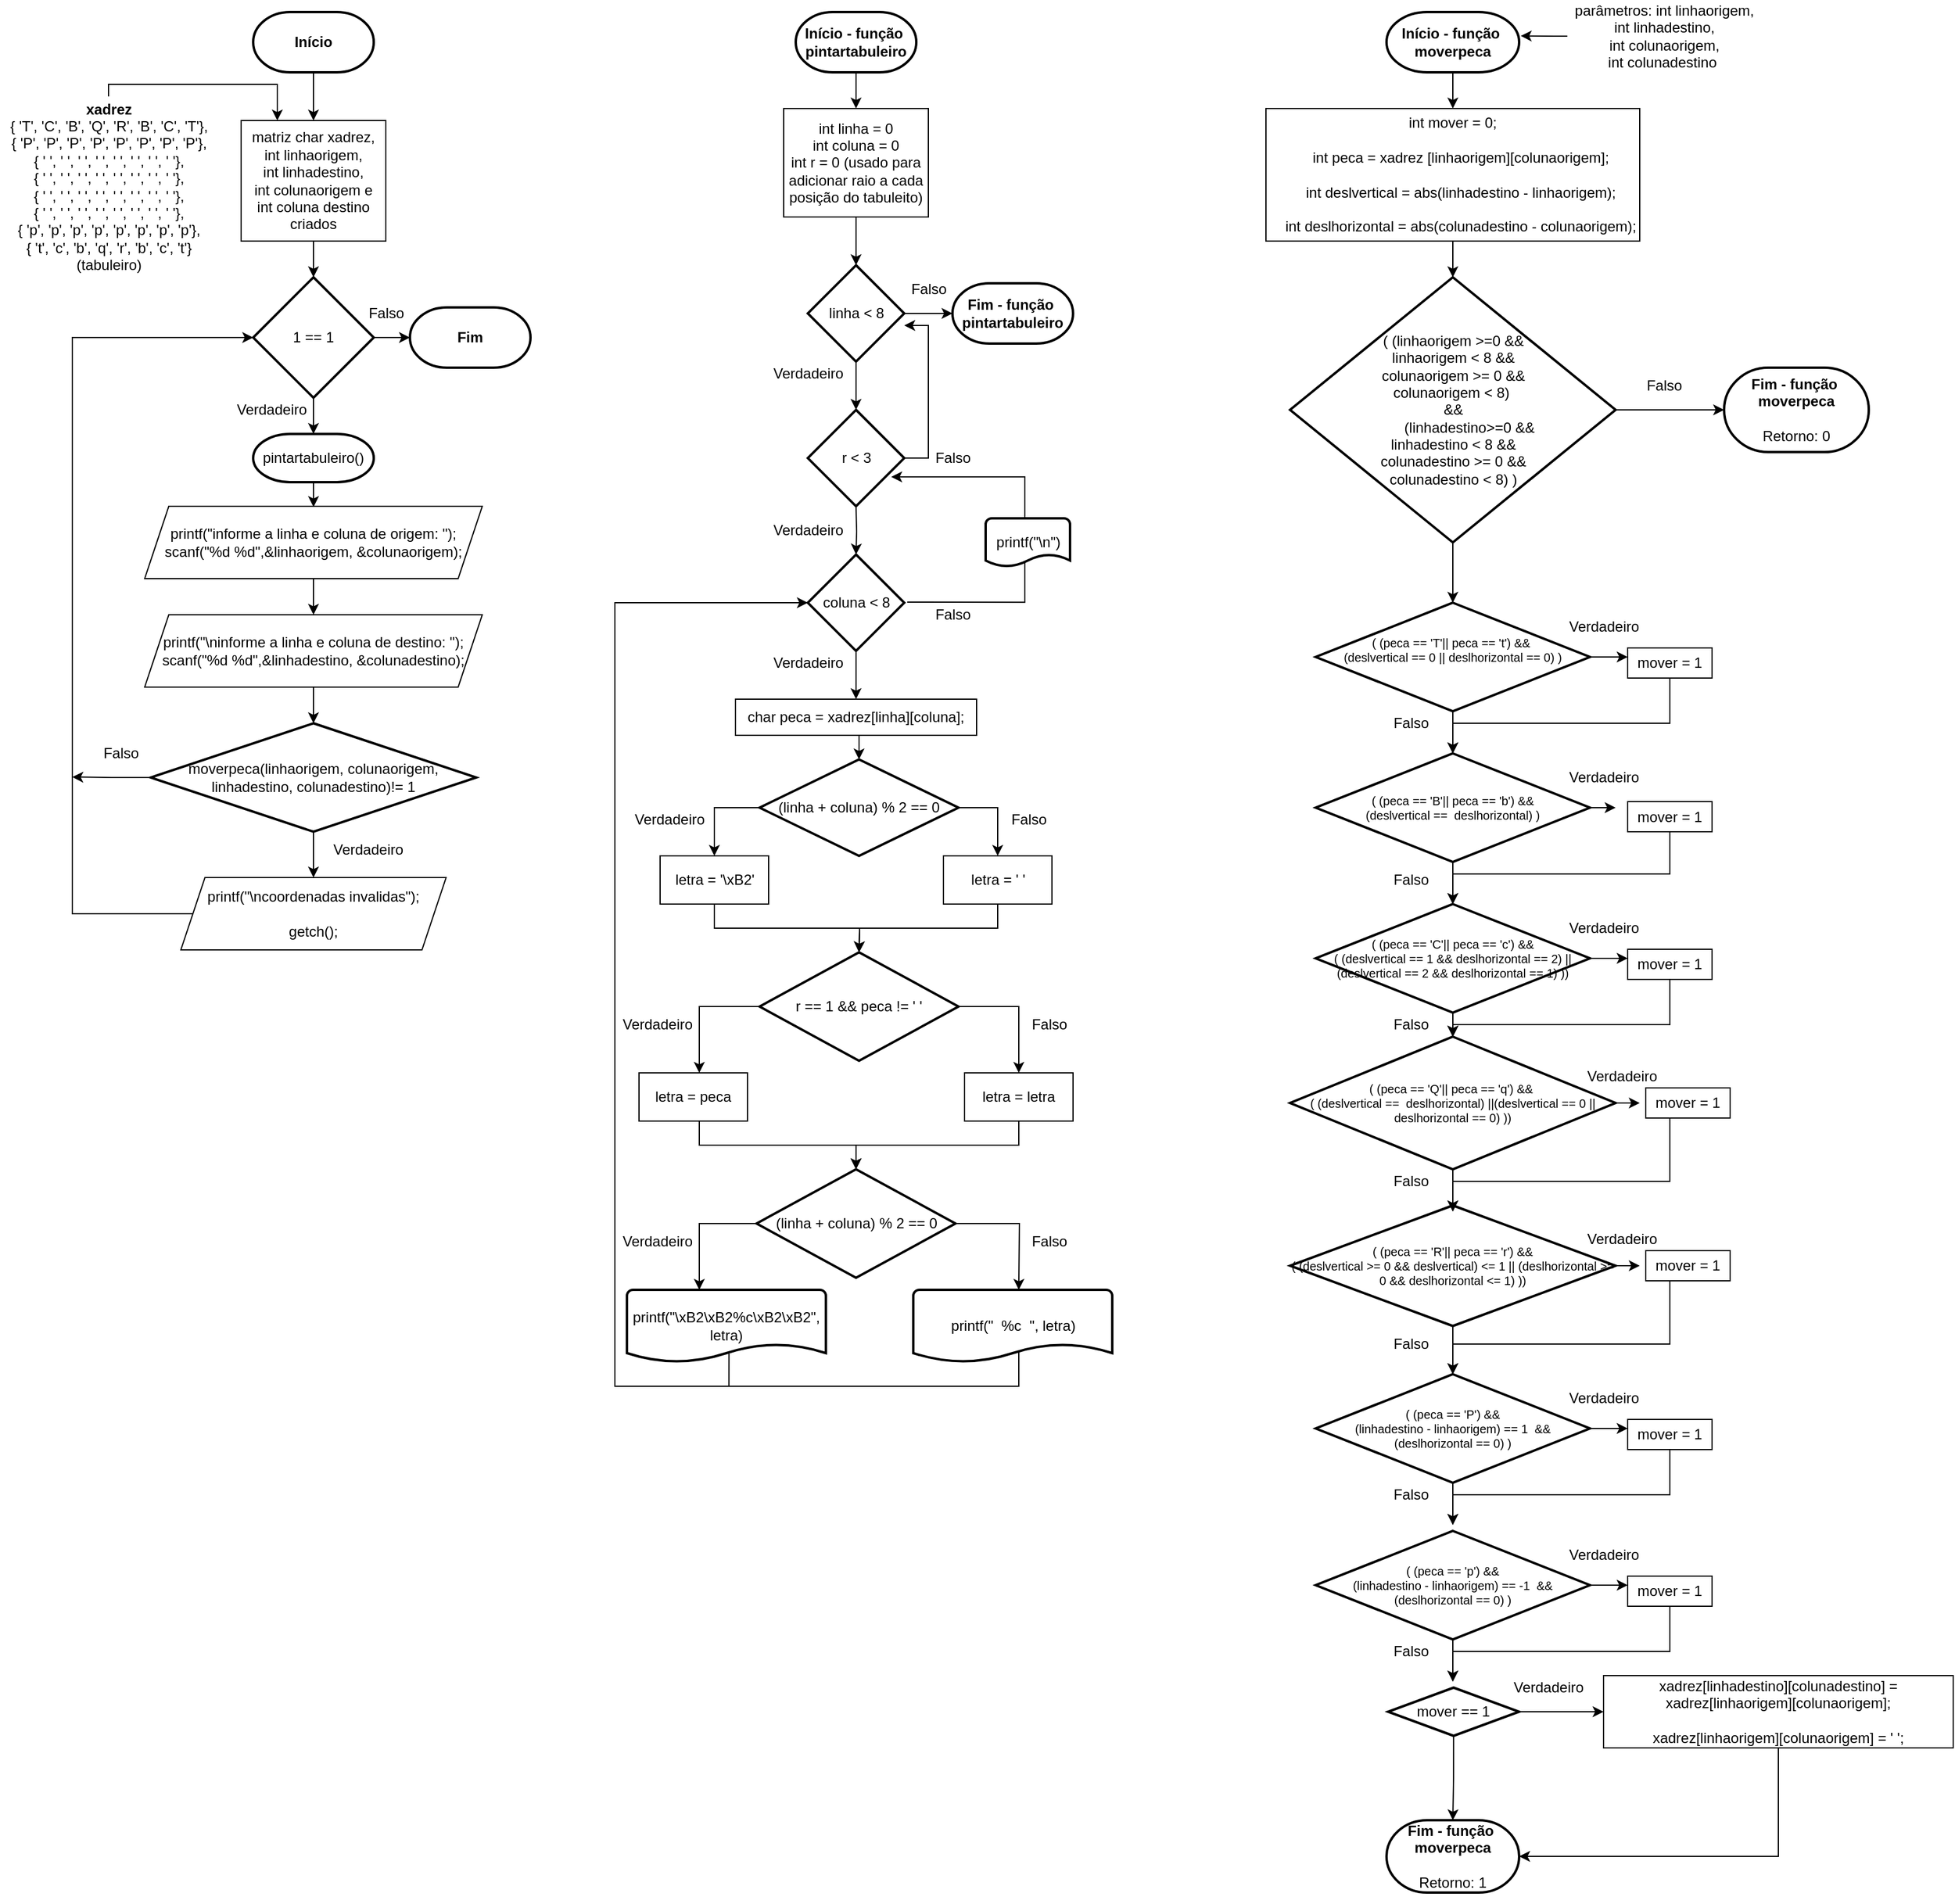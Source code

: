 <mxfile version="15.9.1" type="device"><diagram id="_qucJ-JVsAGRKI1-cx2H" name="Page-1"><mxGraphModel dx="1764" dy="507" grid="1" gridSize="10" guides="1" tooltips="1" connect="1" arrows="1" fold="1" page="1" pageScale="1" pageWidth="850" pageHeight="1100" math="0" shadow="0"><root><mxCell id="0"/><mxCell id="1" parent="0"/><mxCell id="NbGVYUKcepvTB1UyHhG1-5" value="" style="edgeStyle=orthogonalEdgeStyle;rounded=0;orthogonalLoop=1;jettySize=auto;html=1;fontSize=14;" edge="1" parent="1" source="q_wVrN2zJ5YIj5ykxTi8-2" target="NbGVYUKcepvTB1UyHhG1-1"><mxGeometry relative="1" as="geometry"/></mxCell><mxCell id="q_wVrN2zJ5YIj5ykxTi8-2" value="&lt;b&gt;Início&lt;/b&gt;" style="strokeWidth=2;html=1;shape=mxgraph.flowchart.terminator;whiteSpace=wrap;" parent="1" vertex="1"><mxGeometry x="-20" y="30" width="100" height="50" as="geometry"/></mxCell><mxCell id="q_wVrN2zJ5YIj5ykxTi8-3" value="printf(&quot;\xB2\xB2%c\xB2\xB2&quot;, letra)" style="strokeWidth=2;html=1;shape=mxgraph.flowchart.document2;whiteSpace=wrap;size=0.25;" parent="1" vertex="1"><mxGeometry x="290" y="1090" width="165" height="60" as="geometry"/></mxCell><mxCell id="NbGVYUKcepvTB1UyHhG1-208" style="edgeStyle=orthogonalEdgeStyle;rounded=0;orthogonalLoop=1;jettySize=auto;html=1;exitX=0.5;exitY=1;exitDx=0;exitDy=0;entryX=0.5;entryY=0;entryDx=0;entryDy=0;entryPerimeter=0;fontFamily=Helvetica;fontSize=12;endArrow=classic;endFill=1;" edge="1" parent="1" source="NbGVYUKcepvTB1UyHhG1-1" target="NbGVYUKcepvTB1UyHhG1-2"><mxGeometry relative="1" as="geometry"/></mxCell><mxCell id="NbGVYUKcepvTB1UyHhG1-1" value="matriz char xadrez,&lt;br&gt;int linhaorigem,&lt;br&gt;int linhadestino,&lt;br&gt;int colunaorigem e&lt;br&gt;int coluna destino&lt;br&gt;criados" style="rounded=0;whiteSpace=wrap;html=1;" vertex="1" parent="1"><mxGeometry x="-30" y="120" width="120" height="100" as="geometry"/></mxCell><mxCell id="NbGVYUKcepvTB1UyHhG1-210" style="edgeStyle=orthogonalEdgeStyle;rounded=0;orthogonalLoop=1;jettySize=auto;html=1;exitX=0.5;exitY=1;exitDx=0;exitDy=0;exitPerimeter=0;entryX=0.5;entryY=0;entryDx=0;entryDy=0;entryPerimeter=0;fontFamily=Helvetica;fontSize=12;endArrow=classic;endFill=1;" edge="1" parent="1" source="NbGVYUKcepvTB1UyHhG1-2" target="NbGVYUKcepvTB1UyHhG1-209"><mxGeometry relative="1" as="geometry"/></mxCell><mxCell id="NbGVYUKcepvTB1UyHhG1-219" style="edgeStyle=orthogonalEdgeStyle;rounded=0;orthogonalLoop=1;jettySize=auto;html=1;exitX=1;exitY=0.5;exitDx=0;exitDy=0;exitPerimeter=0;entryX=0;entryY=0.5;entryDx=0;entryDy=0;entryPerimeter=0;fontFamily=Helvetica;fontSize=12;endArrow=classic;endFill=1;" edge="1" parent="1" source="NbGVYUKcepvTB1UyHhG1-2" target="NbGVYUKcepvTB1UyHhG1-4"><mxGeometry relative="1" as="geometry"/></mxCell><mxCell id="NbGVYUKcepvTB1UyHhG1-2" value="1 == 1" style="strokeWidth=2;html=1;shape=mxgraph.flowchart.decision;whiteSpace=wrap;" vertex="1" parent="1"><mxGeometry x="-20" y="250" width="100" height="100" as="geometry"/></mxCell><mxCell id="NbGVYUKcepvTB1UyHhG1-4" value="&lt;b&gt;Fim&lt;/b&gt;" style="strokeWidth=2;html=1;shape=mxgraph.flowchart.terminator;whiteSpace=wrap;" vertex="1" parent="1"><mxGeometry x="110" y="275" width="100" height="50" as="geometry"/></mxCell><mxCell id="NbGVYUKcepvTB1UyHhG1-13" style="edgeStyle=orthogonalEdgeStyle;rounded=0;orthogonalLoop=1;jettySize=auto;html=1;exitX=0.5;exitY=1;exitDx=0;exitDy=0;exitPerimeter=0;entryX=0.5;entryY=0;entryDx=0;entryDy=0;entryPerimeter=0;fontFamily=Helvetica;fontSize=12;startArrow=none;" edge="1" parent="1" source="NbGVYUKcepvTB1UyHhG1-14" target="NbGVYUKcepvTB1UyHhG1-12"><mxGeometry relative="1" as="geometry"/></mxCell><mxCell id="NbGVYUKcepvTB1UyHhG1-16" style="edgeStyle=orthogonalEdgeStyle;rounded=0;orthogonalLoop=1;jettySize=auto;html=1;exitX=0.5;exitY=1;exitDx=0;exitDy=0;exitPerimeter=0;entryX=0.5;entryY=0;entryDx=0;entryDy=0;fontFamily=Helvetica;fontSize=12;" edge="1" parent="1" source="NbGVYUKcepvTB1UyHhG1-8" target="NbGVYUKcepvTB1UyHhG1-14"><mxGeometry relative="1" as="geometry"/></mxCell><mxCell id="NbGVYUKcepvTB1UyHhG1-8" value="&lt;b&gt;Início - função&amp;nbsp;&lt;br&gt;pintartabuleiro&lt;/b&gt;" style="strokeWidth=2;html=1;shape=mxgraph.flowchart.terminator;whiteSpace=wrap;" vertex="1" parent="1"><mxGeometry x="430" y="30" width="100" height="50" as="geometry"/></mxCell><mxCell id="NbGVYUKcepvTB1UyHhG1-11" style="edgeStyle=orthogonalEdgeStyle;rounded=0;orthogonalLoop=1;jettySize=auto;html=1;fontFamily=Helvetica;fontSize=12;" edge="1" parent="1" source="NbGVYUKcepvTB1UyHhG1-10"><mxGeometry relative="1" as="geometry"><mxPoint y="120" as="targetPoint"/><Array as="points"><mxPoint x="-140" y="90"/><mxPoint y="90"/><mxPoint y="120"/></Array></mxGeometry></mxCell><mxCell id="NbGVYUKcepvTB1UyHhG1-10" value="&lt;div&gt;&lt;b&gt;xadrez&lt;/b&gt;&lt;br&gt;&lt;/div&gt;&lt;div&gt;{ 'T', 'C', 'B', 'Q', 'R', 'B', 'C', 'T'},&lt;/div&gt;&lt;div&gt;{ 'P', 'P', 'P', 'P', 'P', 'P', 'P', 'P'},&lt;/div&gt;&lt;div&gt;{ ' ', ' ', ' ', ' ', ' ', ' ', ' ', ' '},&lt;/div&gt;&lt;div&gt;{ ' ', ' ', ' ', ' ', ' ', ' ', ' ', ' '},&lt;/div&gt;&lt;div&gt;{ ' ', ' ', ' ', ' ', ' ', ' ', ' ', ' '},&lt;/div&gt;&lt;div&gt;{ ' ', ' ', ' ', ' ', ' ', ' ', ' ', ' '},&lt;/div&gt;&lt;div&gt;{ 'p', 'p', 'p', 'p', 'p', 'p', 'p', 'p'},&lt;/div&gt;&lt;div&gt;{ 't', 'c', 'b', 'q', 'r', 'b', 'c', 't'}&lt;/div&gt;&lt;div&gt;(tabuleiro)&lt;/div&gt;" style="text;html=1;align=center;verticalAlign=middle;resizable=0;points=[];autosize=1;strokeColor=none;fillColor=none;fontSize=12;" vertex="1" parent="1"><mxGeometry x="-230" y="100" width="180" height="150" as="geometry"/></mxCell><mxCell id="NbGVYUKcepvTB1UyHhG1-18" style="edgeStyle=orthogonalEdgeStyle;rounded=0;orthogonalLoop=1;jettySize=auto;html=1;exitX=1;exitY=0.5;exitDx=0;exitDy=0;exitPerimeter=0;fontFamily=Helvetica;fontSize=12;" edge="1" parent="1" source="NbGVYUKcepvTB1UyHhG1-12" target="NbGVYUKcepvTB1UyHhG1-17"><mxGeometry relative="1" as="geometry"/></mxCell><mxCell id="NbGVYUKcepvTB1UyHhG1-21" style="edgeStyle=orthogonalEdgeStyle;rounded=0;orthogonalLoop=1;jettySize=auto;html=1;exitX=0.5;exitY=1;exitDx=0;exitDy=0;exitPerimeter=0;entryX=0.5;entryY=0;entryDx=0;entryDy=0;entryPerimeter=0;fontFamily=Helvetica;fontSize=12;" edge="1" parent="1" source="NbGVYUKcepvTB1UyHhG1-12" target="NbGVYUKcepvTB1UyHhG1-20"><mxGeometry relative="1" as="geometry"/></mxCell><mxCell id="NbGVYUKcepvTB1UyHhG1-12" value="linha &amp;lt; 8" style="strokeWidth=2;html=1;shape=mxgraph.flowchart.decision;" vertex="1" parent="1"><mxGeometry x="440" y="240" width="80" height="80" as="geometry"/></mxCell><mxCell id="NbGVYUKcepvTB1UyHhG1-14" value="int linha = 0&lt;br&gt;int coluna = 0&lt;br&gt;int r = 0 (usado para adicionar raio a cada posição do tabuleito)" style="rounded=0;whiteSpace=wrap;html=1;" vertex="1" parent="1"><mxGeometry x="420" y="110" width="120" height="90" as="geometry"/></mxCell><mxCell id="NbGVYUKcepvTB1UyHhG1-17" value="&lt;b&gt;Fim - função&amp;nbsp;&lt;br&gt;pintartabuleiro&lt;/b&gt;" style="strokeWidth=2;html=1;shape=mxgraph.flowchart.terminator;whiteSpace=wrap;" vertex="1" parent="1"><mxGeometry x="560" y="255" width="100" height="50" as="geometry"/></mxCell><mxCell id="NbGVYUKcepvTB1UyHhG1-19" value="Falso" style="text;html=1;align=center;verticalAlign=middle;resizable=0;points=[];autosize=1;strokeColor=none;fillColor=none;fontSize=12;fontFamily=Helvetica;" vertex="1" parent="1"><mxGeometry x="520" y="250" width="40" height="20" as="geometry"/></mxCell><mxCell id="NbGVYUKcepvTB1UyHhG1-20" value="r &amp;lt; 3" style="strokeWidth=2;html=1;shape=mxgraph.flowchart.decision;" vertex="1" parent="1"><mxGeometry x="440" y="360" width="80" height="80" as="geometry"/></mxCell><mxCell id="NbGVYUKcepvTB1UyHhG1-22" style="edgeStyle=orthogonalEdgeStyle;rounded=0;orthogonalLoop=1;jettySize=auto;html=1;exitX=1;exitY=0.5;exitDx=0;exitDy=0;exitPerimeter=0;fontFamily=Helvetica;fontSize=12;" edge="1" parent="1"><mxGeometry relative="1" as="geometry"><mxPoint x="520" y="400" as="sourcePoint"/><mxPoint x="520" y="290" as="targetPoint"/><Array as="points"><mxPoint x="540" y="400"/><mxPoint x="540" y="290"/></Array></mxGeometry></mxCell><mxCell id="NbGVYUKcepvTB1UyHhG1-24" value="Falso" style="text;html=1;align=center;verticalAlign=middle;resizable=0;points=[];autosize=1;strokeColor=none;fillColor=none;fontSize=12;fontFamily=Helvetica;" vertex="1" parent="1"><mxGeometry x="540" y="390" width="40" height="20" as="geometry"/></mxCell><mxCell id="NbGVYUKcepvTB1UyHhG1-25" style="edgeStyle=orthogonalEdgeStyle;rounded=0;orthogonalLoop=1;jettySize=auto;html=1;exitX=0.5;exitY=1;exitDx=0;exitDy=0;exitPerimeter=0;entryX=0.5;entryY=0;entryDx=0;entryDy=0;entryPerimeter=0;fontFamily=Helvetica;fontSize=12;" edge="1" parent="1" target="NbGVYUKcepvTB1UyHhG1-26"><mxGeometry relative="1" as="geometry"><mxPoint x="480" y="440" as="sourcePoint"/></mxGeometry></mxCell><mxCell id="NbGVYUKcepvTB1UyHhG1-39" style="edgeStyle=orthogonalEdgeStyle;rounded=0;orthogonalLoop=1;jettySize=auto;html=1;exitX=0.5;exitY=1;exitDx=0;exitDy=0;exitPerimeter=0;entryX=0.5;entryY=0;entryDx=0;entryDy=0;fontFamily=Helvetica;fontSize=12;" edge="1" parent="1" source="NbGVYUKcepvTB1UyHhG1-26" target="NbGVYUKcepvTB1UyHhG1-38"><mxGeometry relative="1" as="geometry"/></mxCell><mxCell id="NbGVYUKcepvTB1UyHhG1-26" value="coluna &amp;lt; 8" style="strokeWidth=2;html=1;shape=mxgraph.flowchart.decision;" vertex="1" parent="1"><mxGeometry x="440" y="480" width="80" height="80" as="geometry"/></mxCell><mxCell id="NbGVYUKcepvTB1UyHhG1-27" style="edgeStyle=orthogonalEdgeStyle;rounded=0;orthogonalLoop=1;jettySize=auto;html=1;exitX=1;exitY=0.5;exitDx=0;exitDy=0;exitPerimeter=0;fontFamily=Helvetica;fontSize=12;entryX=0.865;entryY=0.695;entryDx=0;entryDy=0;entryPerimeter=0;" edge="1" parent="1" target="NbGVYUKcepvTB1UyHhG1-20"><mxGeometry relative="1" as="geometry"><mxPoint x="522.5" y="519.55" as="sourcePoint"/><mxPoint x="562.5" y="519.55" as="targetPoint"/><Array as="points"><mxPoint x="620" y="520"/><mxPoint x="620" y="416"/></Array></mxGeometry></mxCell><mxCell id="NbGVYUKcepvTB1UyHhG1-29" value="Falso" style="text;html=1;align=center;verticalAlign=middle;resizable=0;points=[];autosize=1;strokeColor=none;fillColor=none;fontSize=12;fontFamily=Helvetica;" vertex="1" parent="1"><mxGeometry x="540" y="520" width="40" height="20" as="geometry"/></mxCell><mxCell id="NbGVYUKcepvTB1UyHhG1-30" value="Verdadeiro" style="text;html=1;align=center;verticalAlign=middle;resizable=0;points=[];autosize=1;strokeColor=none;fillColor=none;fontSize=12;fontFamily=Helvetica;" vertex="1" parent="1"><mxGeometry x="405" y="320" width="70" height="20" as="geometry"/></mxCell><mxCell id="NbGVYUKcepvTB1UyHhG1-36" value="Verdadeiro" style="text;html=1;align=center;verticalAlign=middle;resizable=0;points=[];autosize=1;strokeColor=none;fillColor=none;fontSize=12;fontFamily=Helvetica;" vertex="1" parent="1"><mxGeometry x="405" y="450" width="70" height="20" as="geometry"/></mxCell><mxCell id="NbGVYUKcepvTB1UyHhG1-37" value="Verdadeiro" style="text;html=1;align=center;verticalAlign=middle;resizable=0;points=[];autosize=1;strokeColor=none;fillColor=none;fontSize=12;fontFamily=Helvetica;" vertex="1" parent="1"><mxGeometry x="405" y="560" width="70" height="20" as="geometry"/></mxCell><mxCell id="NbGVYUKcepvTB1UyHhG1-73" style="edgeStyle=orthogonalEdgeStyle;rounded=0;orthogonalLoop=1;jettySize=auto;html=1;exitX=0.5;exitY=1;exitDx=0;exitDy=0;entryX=0.5;entryY=0;entryDx=0;entryDy=0;entryPerimeter=0;fontFamily=Helvetica;fontSize=12;" edge="1" parent="1" source="NbGVYUKcepvTB1UyHhG1-38" target="NbGVYUKcepvTB1UyHhG1-65"><mxGeometry relative="1" as="geometry"/></mxCell><mxCell id="NbGVYUKcepvTB1UyHhG1-38" value="char peca = xadrez[linha][coluna];" style="whiteSpace=wrap;html=1;fontSize=12;" vertex="1" parent="1"><mxGeometry x="380" y="600" width="200" height="30" as="geometry"/></mxCell><mxCell id="NbGVYUKcepvTB1UyHhG1-43" style="edgeStyle=orthogonalEdgeStyle;rounded=0;orthogonalLoop=1;jettySize=auto;html=1;exitX=0;exitY=0.5;exitDx=0;exitDy=0;exitPerimeter=0;fontFamily=Helvetica;fontSize=12;" edge="1" parent="1" source="NbGVYUKcepvTB1UyHhG1-41"><mxGeometry relative="1" as="geometry"><mxPoint x="350" y="910" as="targetPoint"/><Array as="points"><mxPoint x="350" y="855"/></Array></mxGeometry></mxCell><mxCell id="NbGVYUKcepvTB1UyHhG1-44" style="edgeStyle=orthogonalEdgeStyle;rounded=0;orthogonalLoop=1;jettySize=auto;html=1;exitX=1;exitY=0.5;exitDx=0;exitDy=0;exitPerimeter=0;fontFamily=Helvetica;fontSize=12;entryX=0.5;entryY=0;entryDx=0;entryDy=0;" edge="1" parent="1" source="NbGVYUKcepvTB1UyHhG1-41" target="NbGVYUKcepvTB1UyHhG1-48"><mxGeometry relative="1" as="geometry"><mxPoint x="620" y="910" as="targetPoint"/></mxGeometry></mxCell><mxCell id="NbGVYUKcepvTB1UyHhG1-41" value="r == 1 &amp;amp;&amp;amp; peca != ' '" style="strokeWidth=2;html=1;shape=mxgraph.flowchart.decision;whiteSpace=wrap;" vertex="1" parent="1"><mxGeometry x="400" y="810" width="165" height="90" as="geometry"/></mxCell><mxCell id="NbGVYUKcepvTB1UyHhG1-45" value="Verdadeiro" style="text;html=1;align=center;verticalAlign=middle;resizable=0;points=[];autosize=1;strokeColor=none;fillColor=none;fontSize=12;fontFamily=Helvetica;" vertex="1" parent="1"><mxGeometry x="280" y="860" width="70" height="20" as="geometry"/></mxCell><mxCell id="NbGVYUKcepvTB1UyHhG1-46" value="Falso" style="text;html=1;align=center;verticalAlign=middle;resizable=0;points=[];autosize=1;strokeColor=none;fillColor=none;fontSize=12;fontFamily=Helvetica;" vertex="1" parent="1"><mxGeometry x="620" y="860" width="40" height="20" as="geometry"/></mxCell><mxCell id="NbGVYUKcepvTB1UyHhG1-52" style="edgeStyle=orthogonalEdgeStyle;rounded=0;orthogonalLoop=1;jettySize=auto;html=1;exitX=0.5;exitY=1;exitDx=0;exitDy=0;fontFamily=Helvetica;fontSize=12;" edge="1" parent="1"><mxGeometry relative="1" as="geometry"><mxPoint x="480" y="990" as="targetPoint"/><mxPoint x="380" y="950" as="sourcePoint"/><Array as="points"><mxPoint x="350" y="950"/><mxPoint x="350" y="970"/><mxPoint x="480" y="970"/><mxPoint x="480" y="990"/></Array></mxGeometry></mxCell><mxCell id="NbGVYUKcepvTB1UyHhG1-47" value="letra = peca" style="whiteSpace=wrap;html=1;fontSize=12;" vertex="1" parent="1"><mxGeometry x="300" y="910" width="90" height="40" as="geometry"/></mxCell><mxCell id="NbGVYUKcepvTB1UyHhG1-51" style="edgeStyle=orthogonalEdgeStyle;rounded=0;orthogonalLoop=1;jettySize=auto;html=1;exitX=0.5;exitY=1;exitDx=0;exitDy=0;fontFamily=Helvetica;fontSize=12;" edge="1" parent="1" source="NbGVYUKcepvTB1UyHhG1-48"><mxGeometry relative="1" as="geometry"><mxPoint x="480" y="990" as="targetPoint"/><Array as="points"><mxPoint x="615" y="970"/><mxPoint x="480" y="970"/></Array></mxGeometry></mxCell><mxCell id="NbGVYUKcepvTB1UyHhG1-48" value="letra = letra" style="whiteSpace=wrap;html=1;fontSize=12;" vertex="1" parent="1"><mxGeometry x="570" y="910" width="90" height="40" as="geometry"/></mxCell><mxCell id="NbGVYUKcepvTB1UyHhG1-63" style="edgeStyle=orthogonalEdgeStyle;rounded=0;orthogonalLoop=1;jettySize=auto;html=1;exitX=0;exitY=0.5;exitDx=0;exitDy=0;exitPerimeter=0;fontFamily=Helvetica;fontSize=12;entryX=0.5;entryY=0;entryDx=0;entryDy=0;" edge="1" parent="1" source="NbGVYUKcepvTB1UyHhG1-65" target="NbGVYUKcepvTB1UyHhG1-69"><mxGeometry relative="1" as="geometry"><mxPoint x="362.5" y="730" as="targetPoint"/></mxGeometry></mxCell><mxCell id="NbGVYUKcepvTB1UyHhG1-64" style="edgeStyle=orthogonalEdgeStyle;rounded=0;orthogonalLoop=1;jettySize=auto;html=1;exitX=1;exitY=0.5;exitDx=0;exitDy=0;exitPerimeter=0;fontFamily=Helvetica;fontSize=12;entryX=0.5;entryY=0;entryDx=0;entryDy=0;" edge="1" parent="1" source="NbGVYUKcepvTB1UyHhG1-65" target="NbGVYUKcepvTB1UyHhG1-71"><mxGeometry relative="1" as="geometry"><mxPoint x="602.5" y="730" as="targetPoint"/></mxGeometry></mxCell><mxCell id="NbGVYUKcepvTB1UyHhG1-65" value="(linha + coluna) % 2 == 0" style="strokeWidth=2;html=1;shape=mxgraph.flowchart.decision;whiteSpace=wrap;" vertex="1" parent="1"><mxGeometry x="400" y="650" width="165" height="80" as="geometry"/></mxCell><mxCell id="NbGVYUKcepvTB1UyHhG1-66" value="Verdadeiro" style="text;html=1;align=center;verticalAlign=middle;resizable=0;points=[];autosize=1;strokeColor=none;fillColor=none;fontSize=12;fontFamily=Helvetica;" vertex="1" parent="1"><mxGeometry x="290" y="690" width="70" height="20" as="geometry"/></mxCell><mxCell id="NbGVYUKcepvTB1UyHhG1-67" value="Falso" style="text;html=1;align=center;verticalAlign=middle;resizable=0;points=[];autosize=1;strokeColor=none;fillColor=none;fontSize=12;fontFamily=Helvetica;" vertex="1" parent="1"><mxGeometry x="602.5" y="690" width="40" height="20" as="geometry"/></mxCell><mxCell id="NbGVYUKcepvTB1UyHhG1-68" style="edgeStyle=orthogonalEdgeStyle;rounded=0;orthogonalLoop=1;jettySize=auto;html=1;exitX=0.5;exitY=1;exitDx=0;exitDy=0;fontFamily=Helvetica;fontSize=12;" edge="1" parent="1" source="NbGVYUKcepvTB1UyHhG1-69"><mxGeometry relative="1" as="geometry"><mxPoint x="482.5" y="810" as="targetPoint"/></mxGeometry></mxCell><mxCell id="NbGVYUKcepvTB1UyHhG1-69" value="letra = '\xB2'" style="whiteSpace=wrap;html=1;fontSize=12;" vertex="1" parent="1"><mxGeometry x="317.5" y="730" width="90" height="40" as="geometry"/></mxCell><mxCell id="NbGVYUKcepvTB1UyHhG1-70" style="edgeStyle=orthogonalEdgeStyle;rounded=0;orthogonalLoop=1;jettySize=auto;html=1;exitX=0.5;exitY=1;exitDx=0;exitDy=0;fontFamily=Helvetica;fontSize=12;" edge="1" parent="1" source="NbGVYUKcepvTB1UyHhG1-71"><mxGeometry relative="1" as="geometry"><mxPoint x="482.5" y="810" as="targetPoint"/></mxGeometry></mxCell><mxCell id="NbGVYUKcepvTB1UyHhG1-71" value="letra = ' '" style="whiteSpace=wrap;html=1;fontSize=12;" vertex="1" parent="1"><mxGeometry x="552.5" y="730" width="90" height="40" as="geometry"/></mxCell><mxCell id="NbGVYUKcepvTB1UyHhG1-95" style="edgeStyle=orthogonalEdgeStyle;rounded=0;orthogonalLoop=1;jettySize=auto;html=1;exitX=0;exitY=0.5;exitDx=0;exitDy=0;exitPerimeter=0;fontFamily=Helvetica;fontSize=12;" edge="1" source="NbGVYUKcepvTB1UyHhG1-97" parent="1"><mxGeometry relative="1" as="geometry"><mxPoint x="350" y="1090" as="targetPoint"/><Array as="points"><mxPoint x="350" y="1035"/></Array></mxGeometry></mxCell><mxCell id="NbGVYUKcepvTB1UyHhG1-96" style="edgeStyle=orthogonalEdgeStyle;rounded=0;orthogonalLoop=1;jettySize=auto;html=1;exitX=1;exitY=0.5;exitDx=0;exitDy=0;exitPerimeter=0;fontFamily=Helvetica;fontSize=12;entryX=0.5;entryY=0;entryDx=0;entryDy=0;" edge="1" source="NbGVYUKcepvTB1UyHhG1-97" parent="1"><mxGeometry relative="1" as="geometry"><mxPoint x="615" y="1090" as="targetPoint"/></mxGeometry></mxCell><mxCell id="NbGVYUKcepvTB1UyHhG1-97" value="(linha + coluna) % 2 == 0" style="strokeWidth=2;html=1;shape=mxgraph.flowchart.decision;whiteSpace=wrap;" vertex="1" parent="1"><mxGeometry x="397.5" y="990" width="165" height="90" as="geometry"/></mxCell><mxCell id="NbGVYUKcepvTB1UyHhG1-98" value="Verdadeiro" style="text;html=1;align=center;verticalAlign=middle;resizable=0;points=[];autosize=1;strokeColor=none;fillColor=none;fontSize=12;fontFamily=Helvetica;" vertex="1" parent="1"><mxGeometry x="280" y="1040" width="70" height="20" as="geometry"/></mxCell><mxCell id="NbGVYUKcepvTB1UyHhG1-99" value="Falso" style="text;html=1;align=center;verticalAlign=middle;resizable=0;points=[];autosize=1;strokeColor=none;fillColor=none;fontSize=12;fontFamily=Helvetica;" vertex="1" parent="1"><mxGeometry x="620" y="1040" width="40" height="20" as="geometry"/></mxCell><mxCell id="NbGVYUKcepvTB1UyHhG1-100" style="edgeStyle=orthogonalEdgeStyle;rounded=0;orthogonalLoop=1;jettySize=auto;html=1;fontFamily=Helvetica;fontSize=12;exitX=0.513;exitY=0.883;exitDx=0;exitDy=0;exitPerimeter=0;endArrow=none;endFill=0;" edge="1" parent="1" source="q_wVrN2zJ5YIj5ykxTi8-3"><mxGeometry relative="1" as="geometry"><mxPoint x="360" y="1170" as="targetPoint"/><mxPoint x="350" y="1150" as="sourcePoint"/><Array as="points"><mxPoint x="360" y="1170"/></Array></mxGeometry></mxCell><mxCell id="NbGVYUKcepvTB1UyHhG1-102" style="edgeStyle=orthogonalEdgeStyle;rounded=0;orthogonalLoop=1;jettySize=auto;html=1;exitX=0.5;exitY=1;exitDx=0;exitDy=0;fontFamily=Helvetica;fontSize=12;entryX=0;entryY=0.5;entryDx=0;entryDy=0;entryPerimeter=0;" edge="1" parent="1" target="NbGVYUKcepvTB1UyHhG1-26"><mxGeometry relative="1" as="geometry"><mxPoint x="480" y="1170" as="targetPoint"/><mxPoint x="615" y="1130" as="sourcePoint"/><Array as="points"><mxPoint x="615" y="1170"/><mxPoint x="280" y="1170"/><mxPoint x="280" y="520"/></Array></mxGeometry></mxCell><mxCell id="NbGVYUKcepvTB1UyHhG1-104" value="printf(&quot;&amp;nbsp; %c&amp;nbsp; &quot;, letra)" style="strokeWidth=2;html=1;shape=mxgraph.flowchart.document2;whiteSpace=wrap;size=0.25;" vertex="1" parent="1"><mxGeometry x="527.5" y="1090" width="165" height="60" as="geometry"/></mxCell><mxCell id="NbGVYUKcepvTB1UyHhG1-105" value="printf(&quot;\n&quot;)" style="strokeWidth=2;html=1;shape=mxgraph.flowchart.document2;whiteSpace=wrap;size=0.25;" vertex="1" parent="1"><mxGeometry x="587.5" y="450" width="70" height="40" as="geometry"/></mxCell><mxCell id="NbGVYUKcepvTB1UyHhG1-111" style="edgeStyle=orthogonalEdgeStyle;rounded=0;orthogonalLoop=1;jettySize=auto;html=1;exitX=0.5;exitY=1;exitDx=0;exitDy=0;exitPerimeter=0;entryX=0.5;entryY=0;entryDx=0;entryDy=0;fontFamily=Helvetica;fontSize=12;endArrow=classic;endFill=1;" edge="1" parent="1" source="NbGVYUKcepvTB1UyHhG1-106" target="NbGVYUKcepvTB1UyHhG1-110"><mxGeometry relative="1" as="geometry"/></mxCell><mxCell id="NbGVYUKcepvTB1UyHhG1-106" value="&lt;b&gt;Início - função&amp;nbsp;&lt;/b&gt;&lt;br&gt;&lt;b&gt;moverpeca&lt;/b&gt;" style="strokeWidth=2;html=1;shape=mxgraph.flowchart.terminator;whiteSpace=wrap;" vertex="1" parent="1"><mxGeometry x="920" y="30" width="110" height="50" as="geometry"/></mxCell><mxCell id="NbGVYUKcepvTB1UyHhG1-108" style="edgeStyle=orthogonalEdgeStyle;rounded=0;orthogonalLoop=1;jettySize=auto;html=1;entryX=1.012;entryY=0.396;entryDx=0;entryDy=0;entryPerimeter=0;fontFamily=Helvetica;fontSize=12;endArrow=classic;endFill=1;" edge="1" parent="1" source="NbGVYUKcepvTB1UyHhG1-107" target="NbGVYUKcepvTB1UyHhG1-106"><mxGeometry relative="1" as="geometry"><Array as="points"><mxPoint x="1060" y="50"/><mxPoint x="1060" y="50"/></Array></mxGeometry></mxCell><mxCell id="NbGVYUKcepvTB1UyHhG1-107" value="&lt;span&gt;parâmetros: int linhaorigem,&lt;br&gt;int linhadestino,&lt;br&gt;int colunaorigem,&lt;br&gt;int colunadestino&amp;nbsp;&lt;/span&gt;" style="text;html=1;align=center;verticalAlign=middle;resizable=0;points=[];autosize=1;strokeColor=none;fillColor=none;fontSize=12;fontFamily=Helvetica;" vertex="1" parent="1"><mxGeometry x="1070" y="20" width="160" height="60" as="geometry"/></mxCell><mxCell id="NbGVYUKcepvTB1UyHhG1-114" style="edgeStyle=orthogonalEdgeStyle;rounded=0;orthogonalLoop=1;jettySize=auto;html=1;exitX=0.5;exitY=1;exitDx=0;exitDy=0;entryX=0.5;entryY=0;entryDx=0;entryDy=0;entryPerimeter=0;fontFamily=Helvetica;fontSize=12;endArrow=classic;endFill=1;" edge="1" parent="1" source="NbGVYUKcepvTB1UyHhG1-110" target="NbGVYUKcepvTB1UyHhG1-113"><mxGeometry relative="1" as="geometry"/></mxCell><mxCell id="NbGVYUKcepvTB1UyHhG1-110" value="&lt;div&gt;int mover = 0;&lt;/div&gt;&lt;div&gt;&lt;br&gt;&lt;/div&gt;&lt;div&gt;&amp;nbsp; &amp;nbsp; int peca = xadrez [linhaorigem][colunaorigem];&lt;/div&gt;&lt;div&gt;&lt;br&gt;&lt;/div&gt;&lt;div&gt;&amp;nbsp; &amp;nbsp; int deslvertical = abs(linhadestino - linhaorigem);&lt;/div&gt;&lt;div&gt;&lt;br&gt;&lt;/div&gt;&lt;div&gt;&amp;nbsp; &amp;nbsp; int deslhorizontal = abs(colunadestino - colunaorigem);&lt;/div&gt;" style="rounded=0;whiteSpace=wrap;html=1;" vertex="1" parent="1"><mxGeometry x="820" y="110" width="310" height="110" as="geometry"/></mxCell><mxCell id="NbGVYUKcepvTB1UyHhG1-115" style="edgeStyle=orthogonalEdgeStyle;rounded=0;orthogonalLoop=1;jettySize=auto;html=1;exitX=1;exitY=0.5;exitDx=0;exitDy=0;exitPerimeter=0;fontFamily=Helvetica;fontSize=12;endArrow=classic;endFill=1;" edge="1" parent="1" source="NbGVYUKcepvTB1UyHhG1-113"><mxGeometry relative="1" as="geometry"><mxPoint x="1200" y="360" as="targetPoint"/></mxGeometry></mxCell><mxCell id="NbGVYUKcepvTB1UyHhG1-120" style="edgeStyle=orthogonalEdgeStyle;rounded=0;orthogonalLoop=1;jettySize=auto;html=1;exitX=0.5;exitY=1;exitDx=0;exitDy=0;exitPerimeter=0;fontFamily=Helvetica;fontSize=12;endArrow=classic;endFill=1;" edge="1" parent="1" source="NbGVYUKcepvTB1UyHhG1-113"><mxGeometry relative="1" as="geometry"><mxPoint x="975" y="520" as="targetPoint"/></mxGeometry></mxCell><mxCell id="NbGVYUKcepvTB1UyHhG1-113" value="&lt;div&gt;( (linhaorigem &amp;gt;=0 &amp;amp;&amp;amp;&lt;/div&gt;&lt;div&gt;linhaorigem &amp;lt; 8 &amp;amp;&amp;amp;&lt;/div&gt;&lt;div&gt;colunaorigem &amp;gt;= 0 &amp;amp;&amp;amp;&lt;/div&gt;&lt;div&gt;colunaorigem &amp;lt; 8)&amp;nbsp;&lt;/div&gt;&lt;div&gt;&amp;amp;&amp;amp;&lt;/div&gt;&lt;div&gt;&amp;nbsp; &amp;nbsp; &amp;nbsp; &amp;nbsp; (linhadestino&amp;gt;=0 &amp;amp;&amp;amp;&lt;/div&gt;&lt;div&gt;linhadestino &amp;lt; 8 &amp;amp;&amp;amp;&lt;/div&gt;&lt;div&gt;colunadestino &amp;gt;= 0 &amp;amp;&amp;amp;&lt;/div&gt;&lt;div&gt;colunadestino &amp;lt; 8) )&lt;/div&gt;" style="strokeWidth=2;html=1;shape=mxgraph.flowchart.decision;" vertex="1" parent="1"><mxGeometry x="840" y="250" width="270" height="220" as="geometry"/></mxCell><mxCell id="NbGVYUKcepvTB1UyHhG1-118" value="&lt;b&gt;Fim - função&amp;nbsp;&lt;/b&gt;&lt;br&gt;&lt;b&gt;moverpeca&lt;/b&gt;&lt;br&gt;&lt;br&gt;Retorno: 0" style="strokeWidth=2;html=1;shape=mxgraph.flowchart.terminator;whiteSpace=wrap;" vertex="1" parent="1"><mxGeometry x="1200" y="325" width="120" height="70" as="geometry"/></mxCell><mxCell id="NbGVYUKcepvTB1UyHhG1-119" value="Falso" style="text;html=1;align=center;verticalAlign=middle;resizable=0;points=[];autosize=1;strokeColor=none;fillColor=none;fontSize=12;fontFamily=Helvetica;" vertex="1" parent="1"><mxGeometry x="1130" y="330" width="40" height="20" as="geometry"/></mxCell><mxCell id="NbGVYUKcepvTB1UyHhG1-135" style="edgeStyle=orthogonalEdgeStyle;rounded=0;orthogonalLoop=1;jettySize=auto;html=1;exitX=0.5;exitY=1;exitDx=0;exitDy=0;exitPerimeter=0;entryX=0.5;entryY=0;entryDx=0;entryDy=0;entryPerimeter=0;fontFamily=Helvetica;fontSize=12;endArrow=classic;endFill=1;" edge="1" parent="1" source="NbGVYUKcepvTB1UyHhG1-122" target="NbGVYUKcepvTB1UyHhG1-124"><mxGeometry relative="1" as="geometry"/></mxCell><mxCell id="NbGVYUKcepvTB1UyHhG1-136" style="edgeStyle=orthogonalEdgeStyle;rounded=0;orthogonalLoop=1;jettySize=auto;html=1;exitX=1;exitY=0.5;exitDx=0;exitDy=0;exitPerimeter=0;fontFamily=Helvetica;fontSize=12;endArrow=classic;endFill=1;" edge="1" parent="1" source="NbGVYUKcepvTB1UyHhG1-122"><mxGeometry relative="1" as="geometry"><mxPoint x="1120" y="565" as="targetPoint"/></mxGeometry></mxCell><mxCell id="NbGVYUKcepvTB1UyHhG1-122" value="&lt;div style=&quot;font-size: 10px&quot;&gt;&lt;font style=&quot;font-size: 10px&quot;&gt;( (peca == 'T'|| peca == 't') &amp;amp;&amp;amp;&amp;nbsp;&lt;/font&gt;&lt;/div&gt;&lt;div style=&quot;font-size: 10px&quot;&gt;&lt;font style=&quot;font-size: 10px&quot;&gt;(deslvertical == 0 || deslhorizontal == 0) )&lt;/font&gt;&lt;/div&gt;&lt;div style=&quot;font-size: 10px&quot;&gt;&lt;br&gt;&lt;/div&gt;" style="strokeWidth=2;html=1;shape=mxgraph.flowchart.decision;whiteSpace=wrap;" vertex="1" parent="1"><mxGeometry x="861.25" y="520" width="227.5" height="90" as="geometry"/></mxCell><mxCell id="NbGVYUKcepvTB1UyHhG1-146" style="edgeStyle=orthogonalEdgeStyle;rounded=0;orthogonalLoop=1;jettySize=auto;html=1;exitX=1;exitY=0.5;exitDx=0;exitDy=0;exitPerimeter=0;fontFamily=Helvetica;fontSize=12;endArrow=classic;endFill=1;" edge="1" parent="1" source="NbGVYUKcepvTB1UyHhG1-124"><mxGeometry relative="1" as="geometry"><mxPoint x="1110" y="689.696" as="targetPoint"/></mxGeometry></mxCell><mxCell id="NbGVYUKcepvTB1UyHhG1-124" value="&lt;div style=&quot;font-size: 10px&quot;&gt;&lt;div&gt;( (peca == 'B'|| peca == 'b') &amp;amp;&amp;amp;&lt;/div&gt;&lt;div&gt;(deslvertical ==&amp;nbsp; deslhorizontal) )&lt;/div&gt;&lt;/div&gt;" style="strokeWidth=2;html=1;shape=mxgraph.flowchart.decision;whiteSpace=wrap;" vertex="1" parent="1"><mxGeometry x="861.25" y="645" width="227.5" height="90" as="geometry"/></mxCell><mxCell id="NbGVYUKcepvTB1UyHhG1-168" value="" style="edgeStyle=orthogonalEdgeStyle;rounded=0;orthogonalLoop=1;jettySize=auto;html=1;fontFamily=Helvetica;fontSize=12;endArrow=classic;endFill=1;" edge="1" parent="1" source="NbGVYUKcepvTB1UyHhG1-125" target="NbGVYUKcepvTB1UyHhG1-126"><mxGeometry relative="1" as="geometry"/></mxCell><mxCell id="NbGVYUKcepvTB1UyHhG1-125" value="&lt;div style=&quot;font-size: 10px&quot;&gt;&lt;div&gt;( (peca == 'C'|| peca == 'c') &amp;amp;&amp;amp;&lt;/div&gt;&lt;div&gt;( (deslvertical == 1 &amp;amp;&amp;amp; deslhorizontal == 2) ||(deslvertical == 2 &amp;amp;&amp;amp; deslhorizontal == 1) ))&lt;/div&gt;&lt;/div&gt;" style="strokeWidth=2;html=1;shape=mxgraph.flowchart.decision;whiteSpace=wrap;" vertex="1" parent="1"><mxGeometry x="861.25" y="770" width="227.5" height="90" as="geometry"/></mxCell><mxCell id="NbGVYUKcepvTB1UyHhG1-126" value="&lt;div style=&quot;font-size: 10px&quot;&gt;&lt;div&gt;( (peca == 'Q'|| peca == 'q') &amp;amp;&amp;amp;&amp;nbsp;&lt;/div&gt;&lt;div&gt;( (deslvertical ==&amp;nbsp; deslhorizontal) ||(deslvertical == 0 || deslhorizontal == 0) ))&lt;/div&gt;&lt;/div&gt;" style="strokeWidth=2;html=1;shape=mxgraph.flowchart.decision;whiteSpace=wrap;" vertex="1" parent="1"><mxGeometry x="840" y="880" width="270" height="110" as="geometry"/></mxCell><mxCell id="NbGVYUKcepvTB1UyHhG1-127" value="&lt;div style=&quot;font-size: 10px&quot;&gt;&lt;div&gt;( (peca == 'R'|| peca == 'r') &amp;amp;&amp;amp;&lt;/div&gt;&lt;div&gt;( (deslvertical &amp;gt;= 0 &amp;amp;&amp;amp;&amp;nbsp;deslvertical) &amp;lt;= 1 || (deslhorizontal &amp;gt;= 0 &amp;amp;&amp;amp; deslhorizontal &amp;lt;= 1) ))&lt;/div&gt;&lt;/div&gt;" style="strokeWidth=2;html=1;shape=mxgraph.flowchart.decision;whiteSpace=wrap;" vertex="1" parent="1"><mxGeometry x="840" y="1020" width="270" height="100" as="geometry"/></mxCell><mxCell id="NbGVYUKcepvTB1UyHhG1-128" value="&lt;div style=&quot;font-size: 10px&quot;&gt;&lt;div&gt;( (peca == 'P') &amp;amp;&amp;amp;&lt;/div&gt;&lt;div&gt;(linhadestino - linhaorigem) == 1&amp;nbsp; &amp;amp;&amp;amp; (deslhorizontal == 0) )&lt;/div&gt;&lt;/div&gt;" style="strokeWidth=2;html=1;shape=mxgraph.flowchart.decision;whiteSpace=wrap;" vertex="1" parent="1"><mxGeometry x="861.25" y="1160" width="227.5" height="90" as="geometry"/></mxCell><mxCell id="NbGVYUKcepvTB1UyHhG1-129" value="&lt;div style=&quot;font-size: 10px&quot;&gt;&lt;div&gt;( (peca == 'p') &amp;amp;&amp;amp;&lt;/div&gt;&lt;div&gt;(linhadestino - linhaorigem) == -1&amp;nbsp; &amp;amp;&amp;amp; (deslhorizontal == 0) )&lt;/div&gt;&lt;/div&gt;" style="strokeWidth=2;html=1;shape=mxgraph.flowchart.decision;whiteSpace=wrap;" vertex="1" parent="1"><mxGeometry x="861.25" y="1290" width="227.5" height="90" as="geometry"/></mxCell><mxCell id="NbGVYUKcepvTB1UyHhG1-134" style="edgeStyle=orthogonalEdgeStyle;rounded=0;orthogonalLoop=1;jettySize=auto;html=1;exitX=0.5;exitY=1;exitDx=0;exitDy=0;fontFamily=Helvetica;fontSize=12;endArrow=classic;endFill=1;" edge="1" parent="1" source="NbGVYUKcepvTB1UyHhG1-132" target="NbGVYUKcepvTB1UyHhG1-124"><mxGeometry relative="1" as="geometry"><mxPoint x="1090" y="640" as="targetPoint"/><Array as="points"><mxPoint x="1155" y="620"/><mxPoint x="975" y="620"/></Array></mxGeometry></mxCell><mxCell id="NbGVYUKcepvTB1UyHhG1-132" value="&lt;font style=&quot;font-size: 12px&quot;&gt;mover = 1&lt;/font&gt;" style="whiteSpace=wrap;html=1;labelBackgroundColor=#FFFFFF;fontFamily=Helvetica;fontSize=10;" vertex="1" parent="1"><mxGeometry x="1120" y="557.5" width="70" height="25" as="geometry"/></mxCell><mxCell id="NbGVYUKcepvTB1UyHhG1-137" value="Verdadeiro" style="text;html=1;align=center;verticalAlign=middle;resizable=0;points=[];autosize=1;strokeColor=none;fillColor=none;fontSize=12;fontFamily=Helvetica;" vertex="1" parent="1"><mxGeometry x="1065" y="530" width="70" height="20" as="geometry"/></mxCell><mxCell id="NbGVYUKcepvTB1UyHhG1-138" value="Falso" style="text;html=1;align=center;verticalAlign=middle;resizable=0;points=[];autosize=1;strokeColor=none;fillColor=none;fontSize=12;fontFamily=Helvetica;" vertex="1" parent="1"><mxGeometry x="920" y="610" width="40" height="20" as="geometry"/></mxCell><mxCell id="NbGVYUKcepvTB1UyHhG1-139" style="edgeStyle=orthogonalEdgeStyle;rounded=0;orthogonalLoop=1;jettySize=auto;html=1;exitX=0.5;exitY=1;exitDx=0;exitDy=0;exitPerimeter=0;entryX=0.5;entryY=0;entryDx=0;entryDy=0;entryPerimeter=0;fontFamily=Helvetica;fontSize=12;endArrow=classic;endFill=1;" edge="1" parent="1"><mxGeometry relative="1" as="geometry"><mxPoint x="975" y="735" as="sourcePoint"/><mxPoint x="975" y="770" as="targetPoint"/></mxGeometry></mxCell><mxCell id="NbGVYUKcepvTB1UyHhG1-141" style="edgeStyle=orthogonalEdgeStyle;rounded=0;orthogonalLoop=1;jettySize=auto;html=1;exitX=0.5;exitY=1;exitDx=0;exitDy=0;fontFamily=Helvetica;fontSize=12;endArrow=classic;endFill=1;" edge="1" source="NbGVYUKcepvTB1UyHhG1-142" parent="1"><mxGeometry relative="1" as="geometry"><mxPoint x="975" y="770" as="targetPoint"/><Array as="points"><mxPoint x="1155" y="745"/><mxPoint x="975" y="745"/></Array></mxGeometry></mxCell><mxCell id="NbGVYUKcepvTB1UyHhG1-142" value="&lt;font style=&quot;font-size: 12px&quot;&gt;mover = 1&lt;/font&gt;" style="whiteSpace=wrap;html=1;labelBackgroundColor=#FFFFFF;fontFamily=Helvetica;fontSize=10;" vertex="1" parent="1"><mxGeometry x="1120" y="685" width="70" height="25" as="geometry"/></mxCell><mxCell id="NbGVYUKcepvTB1UyHhG1-143" value="Verdadeiro" style="text;html=1;align=center;verticalAlign=middle;resizable=0;points=[];autosize=1;strokeColor=none;fillColor=none;fontSize=12;fontFamily=Helvetica;" vertex="1" parent="1"><mxGeometry x="1065" y="655" width="70" height="20" as="geometry"/></mxCell><mxCell id="NbGVYUKcepvTB1UyHhG1-147" value="Falso" style="text;html=1;align=center;verticalAlign=middle;resizable=0;points=[];autosize=1;strokeColor=none;fillColor=none;fontSize=12;fontFamily=Helvetica;" vertex="1" parent="1"><mxGeometry x="920" y="740" width="40" height="20" as="geometry"/></mxCell><mxCell id="NbGVYUKcepvTB1UyHhG1-155" style="edgeStyle=orthogonalEdgeStyle;rounded=0;orthogonalLoop=1;jettySize=auto;html=1;exitX=0.5;exitY=1;exitDx=0;exitDy=0;exitPerimeter=0;fontFamily=Helvetica;fontSize=12;endArrow=classic;endFill=1;" edge="1" parent="1"><mxGeometry relative="1" as="geometry"><mxPoint x="975" y="860" as="sourcePoint"/><mxPoint x="975" y="880" as="targetPoint"/></mxGeometry></mxCell><mxCell id="NbGVYUKcepvTB1UyHhG1-156" style="edgeStyle=orthogonalEdgeStyle;rounded=0;orthogonalLoop=1;jettySize=auto;html=1;exitX=1;exitY=0.5;exitDx=0;exitDy=0;exitPerimeter=0;fontFamily=Helvetica;fontSize=12;endArrow=classic;endFill=1;" edge="1" parent="1"><mxGeometry relative="1" as="geometry"><mxPoint x="1088.75" y="815" as="sourcePoint"/><mxPoint x="1120" y="815" as="targetPoint"/></mxGeometry></mxCell><mxCell id="NbGVYUKcepvTB1UyHhG1-157" style="edgeStyle=orthogonalEdgeStyle;rounded=0;orthogonalLoop=1;jettySize=auto;html=1;exitX=0.5;exitY=1;exitDx=0;exitDy=0;fontFamily=Helvetica;fontSize=12;endArrow=classic;endFill=1;" edge="1" parent="1" source="NbGVYUKcepvTB1UyHhG1-158"><mxGeometry relative="1" as="geometry"><mxPoint x="975" y="880" as="targetPoint"/><Array as="points"><mxPoint x="1155" y="870"/><mxPoint x="975" y="870"/></Array></mxGeometry></mxCell><mxCell id="NbGVYUKcepvTB1UyHhG1-158" value="&lt;font style=&quot;font-size: 12px&quot;&gt;mover = 1&lt;/font&gt;" style="whiteSpace=wrap;html=1;labelBackgroundColor=#FFFFFF;fontFamily=Helvetica;fontSize=10;" vertex="1" parent="1"><mxGeometry x="1120" y="807.5" width="70" height="25" as="geometry"/></mxCell><mxCell id="NbGVYUKcepvTB1UyHhG1-159" value="Verdadeiro" style="text;html=1;align=center;verticalAlign=middle;resizable=0;points=[];autosize=1;strokeColor=none;fillColor=none;fontSize=12;fontFamily=Helvetica;" vertex="1" parent="1"><mxGeometry x="1065" y="780" width="70" height="20" as="geometry"/></mxCell><mxCell id="NbGVYUKcepvTB1UyHhG1-160" value="Falso" style="text;html=1;align=center;verticalAlign=middle;resizable=0;points=[];autosize=1;strokeColor=none;fillColor=none;fontSize=12;fontFamily=Helvetica;" vertex="1" parent="1"><mxGeometry x="920" y="860" width="40" height="20" as="geometry"/></mxCell><mxCell id="NbGVYUKcepvTB1UyHhG1-162" style="edgeStyle=orthogonalEdgeStyle;rounded=0;orthogonalLoop=1;jettySize=auto;html=1;exitX=0.5;exitY=1;exitDx=0;exitDy=0;exitPerimeter=0;entryX=0.5;entryY=0;entryDx=0;entryDy=0;entryPerimeter=0;fontFamily=Helvetica;fontSize=12;endArrow=classic;endFill=1;" edge="1" parent="1"><mxGeometry relative="1" as="geometry"><mxPoint x="975" y="990" as="sourcePoint"/><mxPoint x="975" y="1025" as="targetPoint"/></mxGeometry></mxCell><mxCell id="NbGVYUKcepvTB1UyHhG1-163" style="edgeStyle=orthogonalEdgeStyle;rounded=0;orthogonalLoop=1;jettySize=auto;html=1;exitX=1;exitY=0.5;exitDx=0;exitDy=0;exitPerimeter=0;fontFamily=Helvetica;fontSize=12;endArrow=classic;endFill=1;" edge="1" parent="1" source="NbGVYUKcepvTB1UyHhG1-126"><mxGeometry relative="1" as="geometry"><mxPoint x="1088.75" y="945" as="sourcePoint"/><mxPoint x="1130" y="935" as="targetPoint"/></mxGeometry></mxCell><mxCell id="NbGVYUKcepvTB1UyHhG1-164" style="edgeStyle=orthogonalEdgeStyle;rounded=0;orthogonalLoop=1;jettySize=auto;html=1;exitX=0.5;exitY=1;exitDx=0;exitDy=0;fontFamily=Helvetica;fontSize=12;endArrow=classic;endFill=1;" edge="1" parent="1" source="NbGVYUKcepvTB1UyHhG1-165"><mxGeometry relative="1" as="geometry"><mxPoint x="975" y="1025" as="targetPoint"/><Array as="points"><mxPoint x="1155" y="1000"/><mxPoint x="975" y="1000"/></Array></mxGeometry></mxCell><mxCell id="NbGVYUKcepvTB1UyHhG1-165" value="&lt;font style=&quot;font-size: 12px&quot;&gt;mover = 1&lt;/font&gt;" style="whiteSpace=wrap;html=1;labelBackgroundColor=#FFFFFF;fontFamily=Helvetica;fontSize=10;" vertex="1" parent="1"><mxGeometry x="1135" y="922.5" width="70" height="25" as="geometry"/></mxCell><mxCell id="NbGVYUKcepvTB1UyHhG1-166" value="Verdadeiro" style="text;html=1;align=center;verticalAlign=middle;resizable=0;points=[];autosize=1;strokeColor=none;fillColor=none;fontSize=12;fontFamily=Helvetica;" vertex="1" parent="1"><mxGeometry x="1080" y="902.5" width="70" height="20" as="geometry"/></mxCell><mxCell id="NbGVYUKcepvTB1UyHhG1-167" value="Falso" style="text;html=1;align=center;verticalAlign=middle;resizable=0;points=[];autosize=1;strokeColor=none;fillColor=none;fontSize=12;fontFamily=Helvetica;" vertex="1" parent="1"><mxGeometry x="920" y="990" width="40" height="20" as="geometry"/></mxCell><mxCell id="NbGVYUKcepvTB1UyHhG1-170" style="edgeStyle=orthogonalEdgeStyle;rounded=0;orthogonalLoop=1;jettySize=auto;html=1;exitX=0.5;exitY=1;exitDx=0;exitDy=0;exitPerimeter=0;entryX=0.5;entryY=0;entryDx=0;entryDy=0;entryPerimeter=0;fontFamily=Helvetica;fontSize=12;endArrow=classic;endFill=1;" edge="1" parent="1" source="NbGVYUKcepvTB1UyHhG1-127"><mxGeometry relative="1" as="geometry"><mxPoint x="975" y="1125" as="sourcePoint"/><mxPoint x="975" y="1160" as="targetPoint"/></mxGeometry></mxCell><mxCell id="NbGVYUKcepvTB1UyHhG1-171" style="edgeStyle=orthogonalEdgeStyle;rounded=0;orthogonalLoop=1;jettySize=auto;html=1;exitX=1;exitY=0.5;exitDx=0;exitDy=0;exitPerimeter=0;fontFamily=Helvetica;fontSize=12;endArrow=classic;endFill=1;" edge="1" parent="1"><mxGeometry relative="1" as="geometry"><mxPoint x="1110" y="1070" as="sourcePoint"/><mxPoint x="1130" y="1070" as="targetPoint"/></mxGeometry></mxCell><mxCell id="NbGVYUKcepvTB1UyHhG1-172" style="edgeStyle=orthogonalEdgeStyle;rounded=0;orthogonalLoop=1;jettySize=auto;html=1;exitX=0.5;exitY=1;exitDx=0;exitDy=0;fontFamily=Helvetica;fontSize=12;endArrow=classic;endFill=1;" edge="1" source="NbGVYUKcepvTB1UyHhG1-173" parent="1"><mxGeometry relative="1" as="geometry"><mxPoint x="975" y="1160" as="targetPoint"/><Array as="points"><mxPoint x="1155" y="1135"/><mxPoint x="975" y="1135"/></Array></mxGeometry></mxCell><mxCell id="NbGVYUKcepvTB1UyHhG1-173" value="&lt;font style=&quot;font-size: 12px&quot;&gt;mover = 1&lt;/font&gt;" style="whiteSpace=wrap;html=1;labelBackgroundColor=#FFFFFF;fontFamily=Helvetica;fontSize=10;" vertex="1" parent="1"><mxGeometry x="1135" y="1057.5" width="70" height="25" as="geometry"/></mxCell><mxCell id="NbGVYUKcepvTB1UyHhG1-174" value="Verdadeiro" style="text;html=1;align=center;verticalAlign=middle;resizable=0;points=[];autosize=1;strokeColor=none;fillColor=none;fontSize=12;fontFamily=Helvetica;" vertex="1" parent="1"><mxGeometry x="1080" y="1037.5" width="70" height="20" as="geometry"/></mxCell><mxCell id="NbGVYUKcepvTB1UyHhG1-175" value="Falso" style="text;html=1;align=center;verticalAlign=middle;resizable=0;points=[];autosize=1;strokeColor=none;fillColor=none;fontSize=12;fontFamily=Helvetica;" vertex="1" parent="1"><mxGeometry x="920" y="1125" width="40" height="20" as="geometry"/></mxCell><mxCell id="NbGVYUKcepvTB1UyHhG1-182" style="edgeStyle=orthogonalEdgeStyle;rounded=0;orthogonalLoop=1;jettySize=auto;html=1;exitX=0.5;exitY=1;exitDx=0;exitDy=0;exitPerimeter=0;entryX=0.5;entryY=0;entryDx=0;entryDy=0;entryPerimeter=0;fontFamily=Helvetica;fontSize=12;endArrow=classic;endFill=1;" edge="1" parent="1"><mxGeometry relative="1" as="geometry"><mxPoint x="975" y="1250" as="sourcePoint"/><mxPoint x="975" y="1285" as="targetPoint"/></mxGeometry></mxCell><mxCell id="NbGVYUKcepvTB1UyHhG1-183" style="edgeStyle=orthogonalEdgeStyle;rounded=0;orthogonalLoop=1;jettySize=auto;html=1;exitX=1;exitY=0.5;exitDx=0;exitDy=0;exitPerimeter=0;fontFamily=Helvetica;fontSize=12;endArrow=classic;endFill=1;" edge="1" parent="1"><mxGeometry relative="1" as="geometry"><mxPoint x="1088.75" y="1205" as="sourcePoint"/><mxPoint x="1120" y="1205" as="targetPoint"/></mxGeometry></mxCell><mxCell id="NbGVYUKcepvTB1UyHhG1-184" style="edgeStyle=orthogonalEdgeStyle;rounded=0;orthogonalLoop=1;jettySize=auto;html=1;exitX=0.5;exitY=1;exitDx=0;exitDy=0;fontFamily=Helvetica;fontSize=12;endArrow=classic;endFill=1;" edge="1" parent="1" source="NbGVYUKcepvTB1UyHhG1-185"><mxGeometry relative="1" as="geometry"><mxPoint x="975" y="1285" as="targetPoint"/><Array as="points"><mxPoint x="1155" y="1260"/><mxPoint x="975" y="1260"/></Array></mxGeometry></mxCell><mxCell id="NbGVYUKcepvTB1UyHhG1-185" value="&lt;font style=&quot;font-size: 12px&quot;&gt;mover = 1&lt;/font&gt;" style="whiteSpace=wrap;html=1;labelBackgroundColor=#FFFFFF;fontFamily=Helvetica;fontSize=10;" vertex="1" parent="1"><mxGeometry x="1120" y="1197.5" width="70" height="25" as="geometry"/></mxCell><mxCell id="NbGVYUKcepvTB1UyHhG1-186" value="Verdadeiro" style="text;html=1;align=center;verticalAlign=middle;resizable=0;points=[];autosize=1;strokeColor=none;fillColor=none;fontSize=12;fontFamily=Helvetica;" vertex="1" parent="1"><mxGeometry x="1065" y="1170" width="70" height="20" as="geometry"/></mxCell><mxCell id="NbGVYUKcepvTB1UyHhG1-187" value="Falso" style="text;html=1;align=center;verticalAlign=middle;resizable=0;points=[];autosize=1;strokeColor=none;fillColor=none;fontSize=12;fontFamily=Helvetica;" vertex="1" parent="1"><mxGeometry x="920" y="1250" width="40" height="20" as="geometry"/></mxCell><mxCell id="NbGVYUKcepvTB1UyHhG1-194" style="edgeStyle=orthogonalEdgeStyle;rounded=0;orthogonalLoop=1;jettySize=auto;html=1;exitX=0.5;exitY=1;exitDx=0;exitDy=0;exitPerimeter=0;entryX=0.5;entryY=0;entryDx=0;entryDy=0;entryPerimeter=0;fontFamily=Helvetica;fontSize=12;endArrow=classic;endFill=1;" edge="1" parent="1"><mxGeometry relative="1" as="geometry"><mxPoint x="975" y="1380" as="sourcePoint"/><mxPoint x="975" y="1415" as="targetPoint"/></mxGeometry></mxCell><mxCell id="NbGVYUKcepvTB1UyHhG1-195" style="edgeStyle=orthogonalEdgeStyle;rounded=0;orthogonalLoop=1;jettySize=auto;html=1;exitX=1;exitY=0.5;exitDx=0;exitDy=0;exitPerimeter=0;fontFamily=Helvetica;fontSize=12;endArrow=classic;endFill=1;" edge="1" parent="1"><mxGeometry relative="1" as="geometry"><mxPoint x="1088.75" y="1335" as="sourcePoint"/><mxPoint x="1120" y="1335" as="targetPoint"/></mxGeometry></mxCell><mxCell id="NbGVYUKcepvTB1UyHhG1-196" style="edgeStyle=orthogonalEdgeStyle;rounded=0;orthogonalLoop=1;jettySize=auto;html=1;exitX=0.5;exitY=1;exitDx=0;exitDy=0;fontFamily=Helvetica;fontSize=12;endArrow=classic;endFill=1;" edge="1" parent="1" source="NbGVYUKcepvTB1UyHhG1-197"><mxGeometry relative="1" as="geometry"><mxPoint x="975" y="1415" as="targetPoint"/><Array as="points"><mxPoint x="1155" y="1390"/><mxPoint x="975" y="1390"/></Array></mxGeometry></mxCell><mxCell id="NbGVYUKcepvTB1UyHhG1-197" value="&lt;font style=&quot;font-size: 12px&quot;&gt;mover = 1&lt;/font&gt;" style="whiteSpace=wrap;html=1;labelBackgroundColor=#FFFFFF;fontFamily=Helvetica;fontSize=10;" vertex="1" parent="1"><mxGeometry x="1120" y="1327.5" width="70" height="25" as="geometry"/></mxCell><mxCell id="NbGVYUKcepvTB1UyHhG1-198" value="Verdadeiro" style="text;html=1;align=center;verticalAlign=middle;resizable=0;points=[];autosize=1;strokeColor=none;fillColor=none;fontSize=12;fontFamily=Helvetica;" vertex="1" parent="1"><mxGeometry x="1065" y="1300" width="70" height="20" as="geometry"/></mxCell><mxCell id="NbGVYUKcepvTB1UyHhG1-199" value="Falso" style="text;html=1;align=center;verticalAlign=middle;resizable=0;points=[];autosize=1;strokeColor=none;fillColor=none;fontSize=12;fontFamily=Helvetica;" vertex="1" parent="1"><mxGeometry x="920" y="1380" width="40" height="20" as="geometry"/></mxCell><mxCell id="NbGVYUKcepvTB1UyHhG1-202" style="edgeStyle=orthogonalEdgeStyle;rounded=0;orthogonalLoop=1;jettySize=auto;html=1;exitX=1;exitY=0.5;exitDx=0;exitDy=0;exitPerimeter=0;entryX=0;entryY=0.5;entryDx=0;entryDy=0;fontFamily=Helvetica;fontSize=12;endArrow=classic;endFill=1;" edge="1" parent="1" source="NbGVYUKcepvTB1UyHhG1-200" target="NbGVYUKcepvTB1UyHhG1-201"><mxGeometry relative="1" as="geometry"/></mxCell><mxCell id="NbGVYUKcepvTB1UyHhG1-205" style="edgeStyle=orthogonalEdgeStyle;rounded=0;orthogonalLoop=1;jettySize=auto;html=1;exitX=0.5;exitY=1;exitDx=0;exitDy=0;exitPerimeter=0;entryX=0.5;entryY=0;entryDx=0;entryDy=0;entryPerimeter=0;fontFamily=Helvetica;fontSize=12;endArrow=classic;endFill=1;" edge="1" parent="1" source="NbGVYUKcepvTB1UyHhG1-200" target="NbGVYUKcepvTB1UyHhG1-204"><mxGeometry relative="1" as="geometry"/></mxCell><mxCell id="NbGVYUKcepvTB1UyHhG1-200" value="&lt;div&gt;&lt;div&gt;mover == 1&lt;/div&gt;&lt;/div&gt;" style="strokeWidth=2;html=1;shape=mxgraph.flowchart.decision;whiteSpace=wrap;" vertex="1" parent="1"><mxGeometry x="921.25" y="1420" width="108.75" height="40" as="geometry"/></mxCell><mxCell id="NbGVYUKcepvTB1UyHhG1-206" style="edgeStyle=orthogonalEdgeStyle;rounded=0;orthogonalLoop=1;jettySize=auto;html=1;exitX=0.5;exitY=1;exitDx=0;exitDy=0;entryX=1;entryY=0.5;entryDx=0;entryDy=0;entryPerimeter=0;fontFamily=Helvetica;fontSize=12;endArrow=classic;endFill=1;" edge="1" parent="1" source="NbGVYUKcepvTB1UyHhG1-201" target="NbGVYUKcepvTB1UyHhG1-204"><mxGeometry relative="1" as="geometry"/></mxCell><mxCell id="NbGVYUKcepvTB1UyHhG1-201" value="&lt;div&gt;xadrez[linhadestino][colunadestino] = xadrez[linhaorigem][colunaorigem];&lt;/div&gt;&lt;div&gt;&lt;br&gt;&lt;/div&gt;&lt;div&gt;xadrez[linhaorigem][colunaorigem] = ' ';&lt;/div&gt;" style="rounded=0;whiteSpace=wrap;html=1;" vertex="1" parent="1"><mxGeometry x="1100" y="1410" width="290" height="60" as="geometry"/></mxCell><mxCell id="NbGVYUKcepvTB1UyHhG1-203" value="Verdadeiro" style="text;html=1;align=center;verticalAlign=middle;resizable=0;points=[];autosize=1;strokeColor=none;fillColor=none;fontSize=12;fontFamily=Helvetica;" vertex="1" parent="1"><mxGeometry x="1018.75" y="1410" width="70" height="20" as="geometry"/></mxCell><mxCell id="NbGVYUKcepvTB1UyHhG1-204" value="&lt;b&gt;Fim - função&amp;nbsp;&lt;/b&gt;&lt;br&gt;&lt;b&gt;moverpeca&lt;/b&gt;&lt;br&gt;&lt;br&gt;Retorno: 1" style="strokeWidth=2;html=1;shape=mxgraph.flowchart.terminator;whiteSpace=wrap;" vertex="1" parent="1"><mxGeometry x="920" y="1530" width="110" height="60" as="geometry"/></mxCell><mxCell id="NbGVYUKcepvTB1UyHhG1-207" style="edgeStyle=orthogonalEdgeStyle;rounded=0;orthogonalLoop=1;jettySize=auto;html=1;exitX=0.5;exitY=1;exitDx=0;exitDy=0;exitPerimeter=0;fontFamily=Helvetica;fontSize=12;endArrow=classic;endFill=1;" edge="1" parent="1" source="NbGVYUKcepvTB1UyHhG1-204" target="NbGVYUKcepvTB1UyHhG1-204"><mxGeometry relative="1" as="geometry"/></mxCell><mxCell id="NbGVYUKcepvTB1UyHhG1-213" style="edgeStyle=orthogonalEdgeStyle;rounded=0;orthogonalLoop=1;jettySize=auto;html=1;exitX=0.5;exitY=1;exitDx=0;exitDy=0;exitPerimeter=0;entryX=0.462;entryY=0.01;entryDx=0;entryDy=0;entryPerimeter=0;fontFamily=Helvetica;fontSize=12;endArrow=classic;endFill=1;" edge="1" parent="1" source="NbGVYUKcepvTB1UyHhG1-209"><mxGeometry relative="1" as="geometry"><mxPoint x="30.06" y="440.6" as="targetPoint"/></mxGeometry></mxCell><mxCell id="NbGVYUKcepvTB1UyHhG1-209" value="pintartabuleiro()" style="strokeWidth=2;html=1;shape=mxgraph.flowchart.terminator;whiteSpace=wrap;labelBackgroundColor=#FFFFFF;fontFamily=Helvetica;fontSize=12;" vertex="1" parent="1"><mxGeometry x="-20" y="380" width="100" height="40" as="geometry"/></mxCell><mxCell id="NbGVYUKcepvTB1UyHhG1-216" style="edgeStyle=orthogonalEdgeStyle;rounded=0;orthogonalLoop=1;jettySize=auto;html=1;exitX=0.5;exitY=1;exitDx=0;exitDy=0;entryX=0.5;entryY=0;entryDx=0;entryDy=0;fontFamily=Helvetica;fontSize=12;endArrow=classic;endFill=1;" edge="1" parent="1" source="NbGVYUKcepvTB1UyHhG1-212" target="NbGVYUKcepvTB1UyHhG1-215"><mxGeometry relative="1" as="geometry"/></mxCell><mxCell id="NbGVYUKcepvTB1UyHhG1-212" value="&lt;div&gt;printf(&quot;informe a linha e coluna de origem: &quot;);&lt;/div&gt;&lt;div&gt;&lt;span&gt;scanf(&quot;%d %d&quot;,&amp;amp;linhaorigem, &amp;amp;colunaorigem);&lt;/span&gt;&lt;/div&gt;" style="shape=parallelogram;perimeter=parallelogramPerimeter;whiteSpace=wrap;html=1;fixedSize=1;" vertex="1" parent="1"><mxGeometry x="-110" y="440" width="280" height="60" as="geometry"/></mxCell><mxCell id="NbGVYUKcepvTB1UyHhG1-218" style="edgeStyle=orthogonalEdgeStyle;rounded=0;orthogonalLoop=1;jettySize=auto;html=1;exitX=0.5;exitY=1;exitDx=0;exitDy=0;entryX=0.5;entryY=0;entryDx=0;entryDy=0;entryPerimeter=0;fontFamily=Helvetica;fontSize=12;endArrow=classic;endFill=1;" edge="1" parent="1" source="NbGVYUKcepvTB1UyHhG1-215" target="NbGVYUKcepvTB1UyHhG1-217"><mxGeometry relative="1" as="geometry"/></mxCell><mxCell id="NbGVYUKcepvTB1UyHhG1-215" value="&lt;div&gt;printf(&quot;\ninforme a linha e coluna de destino: &quot;);&lt;/div&gt;&lt;div&gt;scanf(&quot;%d %d&quot;,&amp;amp;linhadestino, &amp;amp;colunadestino);&lt;/div&gt;" style="shape=parallelogram;perimeter=parallelogramPerimeter;whiteSpace=wrap;html=1;fixedSize=1;" vertex="1" parent="1"><mxGeometry x="-110" y="530" width="280" height="60" as="geometry"/></mxCell><mxCell id="NbGVYUKcepvTB1UyHhG1-224" style="edgeStyle=orthogonalEdgeStyle;rounded=0;orthogonalLoop=1;jettySize=auto;html=1;exitX=0.5;exitY=1;exitDx=0;exitDy=0;exitPerimeter=0;entryX=0.5;entryY=0;entryDx=0;entryDy=0;fontFamily=Helvetica;fontSize=12;endArrow=classic;endFill=1;" edge="1" parent="1" source="NbGVYUKcepvTB1UyHhG1-217" target="NbGVYUKcepvTB1UyHhG1-223"><mxGeometry relative="1" as="geometry"/></mxCell><mxCell id="NbGVYUKcepvTB1UyHhG1-226" style="edgeStyle=orthogonalEdgeStyle;rounded=0;orthogonalLoop=1;jettySize=auto;html=1;exitX=0;exitY=0.5;exitDx=0;exitDy=0;exitPerimeter=0;fontFamily=Helvetica;fontSize=12;endArrow=classic;endFill=1;" edge="1" parent="1" source="NbGVYUKcepvTB1UyHhG1-217"><mxGeometry relative="1" as="geometry"><mxPoint x="-170" y="664.579" as="targetPoint"/></mxGeometry></mxCell><mxCell id="NbGVYUKcepvTB1UyHhG1-217" value="moverpeca(linhaorigem, colunaorigem, linhadestino, colunadestino)!= 1" style="strokeWidth=2;html=1;shape=mxgraph.flowchart.decision;whiteSpace=wrap;" vertex="1" parent="1"><mxGeometry x="-105" y="620" width="270" height="90" as="geometry"/></mxCell><mxCell id="NbGVYUKcepvTB1UyHhG1-220" value="Verdadeiro" style="text;html=1;align=center;verticalAlign=middle;resizable=0;points=[];autosize=1;strokeColor=none;fillColor=none;fontSize=12;fontFamily=Helvetica;" vertex="1" parent="1"><mxGeometry x="-40" y="350" width="70" height="20" as="geometry"/></mxCell><mxCell id="NbGVYUKcepvTB1UyHhG1-221" value="Falso" style="text;html=1;align=center;verticalAlign=middle;resizable=0;points=[];autosize=1;strokeColor=none;fillColor=none;fontSize=12;fontFamily=Helvetica;" vertex="1" parent="1"><mxGeometry x="70" y="270" width="40" height="20" as="geometry"/></mxCell><mxCell id="NbGVYUKcepvTB1UyHhG1-225" style="edgeStyle=orthogonalEdgeStyle;rounded=0;orthogonalLoop=1;jettySize=auto;html=1;exitX=0;exitY=0.5;exitDx=0;exitDy=0;entryX=0;entryY=0.5;entryDx=0;entryDy=0;entryPerimeter=0;fontFamily=Helvetica;fontSize=12;endArrow=classic;endFill=1;" edge="1" parent="1" source="NbGVYUKcepvTB1UyHhG1-223" target="NbGVYUKcepvTB1UyHhG1-2"><mxGeometry relative="1" as="geometry"><Array as="points"><mxPoint x="-170" y="778"/><mxPoint x="-170" y="300"/></Array></mxGeometry></mxCell><mxCell id="NbGVYUKcepvTB1UyHhG1-223" value="&lt;div&gt;printf(&quot;\ncoordenadas invalidas&quot;);&lt;/div&gt;&lt;div&gt;&lt;span&gt;&lt;br&gt;&lt;/span&gt;&lt;/div&gt;&lt;div&gt;&lt;span&gt;getch();&lt;/span&gt;&lt;/div&gt;" style="shape=parallelogram;perimeter=parallelogramPerimeter;whiteSpace=wrap;html=1;fixedSize=1;align=center;" vertex="1" parent="1"><mxGeometry x="-80" y="748" width="220" height="60" as="geometry"/></mxCell><mxCell id="NbGVYUKcepvTB1UyHhG1-227" value="Falso" style="text;html=1;align=center;verticalAlign=middle;resizable=0;points=[];autosize=1;strokeColor=none;fillColor=none;fontSize=12;fontFamily=Helvetica;" vertex="1" parent="1"><mxGeometry x="-150" y="635" width="40" height="20" as="geometry"/></mxCell><mxCell id="NbGVYUKcepvTB1UyHhG1-228" value="Verdadeiro" style="text;html=1;align=center;verticalAlign=middle;resizable=0;points=[];autosize=1;strokeColor=none;fillColor=none;fontSize=12;fontFamily=Helvetica;" vertex="1" parent="1"><mxGeometry x="40" y="715" width="70" height="20" as="geometry"/></mxCell></root></mxGraphModel></diagram></mxfile>